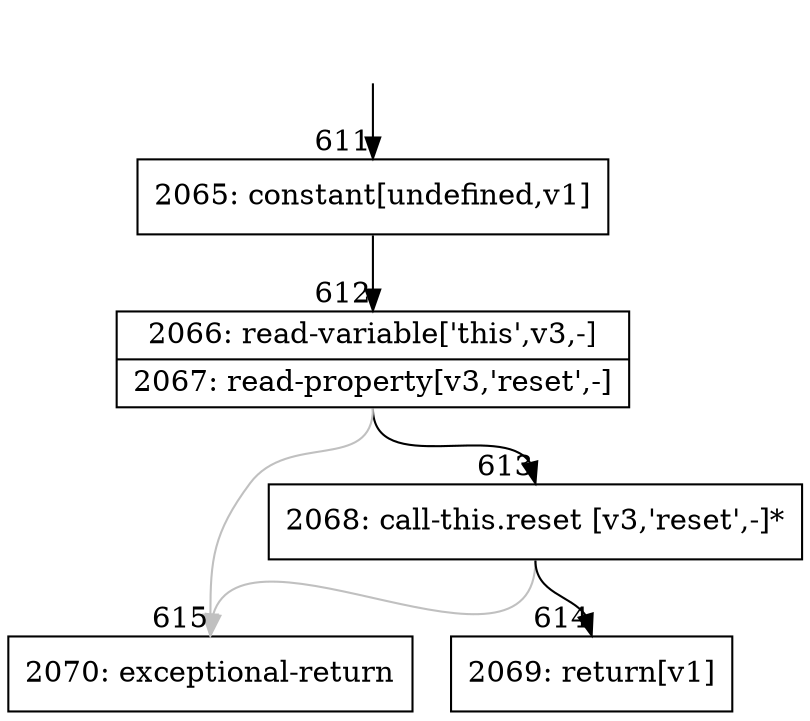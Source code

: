 digraph {
rankdir="TD"
BB_entry40[shape=none,label=""];
BB_entry40 -> BB611 [tailport=s, headport=n, headlabel="    611"]
BB611 [shape=record label="{2065: constant[undefined,v1]}" ] 
BB611 -> BB612 [tailport=s, headport=n, headlabel="      612"]
BB612 [shape=record label="{2066: read-variable['this',v3,-]|2067: read-property[v3,'reset',-]}" ] 
BB612 -> BB613 [tailport=s, headport=n, headlabel="      613"]
BB612 -> BB615 [tailport=s, headport=n, color=gray, headlabel="      615"]
BB613 [shape=record label="{2068: call-this.reset [v3,'reset',-]*}" ] 
BB613 -> BB614 [tailport=s, headport=n, headlabel="      614"]
BB613 -> BB615 [tailport=s, headport=n, color=gray]
BB614 [shape=record label="{2069: return[v1]}" ] 
BB615 [shape=record label="{2070: exceptional-return}" ] 
//#$~ 1070
}
